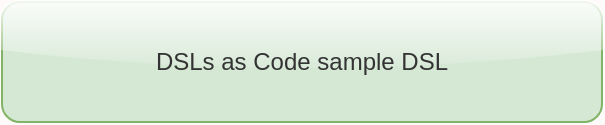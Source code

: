 <mxfile>
  <diagram id="gj7" name="In progress">
    <mxGraphModel dx="0" dy="0" background="#FFFAFA" grid="0" gridSize="10" guides="1" tooltips="1" connect="1" arrows="1" fold="1" page="1" pageScale="1" pageWidth="1169" pageHeight="827" math="0" shadow="0">
      <root>
        <mxCell id="page_root_gj7" parent="gj7"/>
        <mxCell id="node_root_gj7" parent="page_root_gj7"/>
        <mxCell id="gj7-2" value="DSLs as Code sample DSL" style="whiteSpace=wrap;html=1;rounded=1;glass=1;fillColor=#d5e8d4;strokeColor=#82b366;fontColor=#333333" vertex="1" parent="node_root_gj7">
          <mxGeometry x="10" y="10" width="300" height="60" as="geometry"/>
        </mxCell>
      </root>
    </mxGraphModel>
  </diagram>
  <diagram id="QnN" name="To Do">
    <mxGraphModel dx="0" dy="0" background="#FFFAFA" grid="0" gridSize="10" guides="1" tooltips="1" connect="1" arrows="1" fold="1" page="1" pageScale="1" pageWidth="1169" pageHeight="827" math="0" shadow="0">
      <root>
        <mxCell id="page_root_QnN" parent="QnN"/>
        <mxCell id="node_root_QnN" parent="page_root_QnN"/>
        <mxCell id="QnN-2" value="Add guideline documentation" style="whiteSpace=wrap;html=1;rounded=1;glass=1;fillColor=#dae8fc;strokeColor=#6c8ebf;fontColor=#333333" vertex="1" parent="node_root_QnN">
          <mxGeometry x="10" y="10" width="300" height="60" as="geometry"/>
        </mxCell>
        <mxCell id="QnN-3" value="Docs as Code sample DSL" style="whiteSpace=wrap;html=1;rounded=1;glass=1;fillColor=#dae8fc;strokeColor=#6c8ebf;fontColor=#333333" vertex="1" parent="node_root_QnN">
          <mxGeometry x="330" y="10" width="300" height="60" as="geometry"/>
        </mxCell>
        <mxCell id="QnN-4" value="Agent as Code sample DSL" style="whiteSpace=wrap;html=1;rounded=1;glass=1;fillColor=#dae8fc;strokeColor=#6c8ebf;fontColor=#333333" vertex="1" parent="node_root_QnN">
          <mxGeometry x="650" y="10" width="300" height="60" as="geometry"/>
        </mxCell>
        <mxCell id="QnN-5" value="Poly as Code sample DSL" style="whiteSpace=wrap;html=1;rounded=1;glass=1;fillColor=#dae8fc;strokeColor=#6c8ebf;fontColor=#333333" vertex="1" parent="node_root_QnN">
          <mxGeometry x="10" y="90" width="300" height="60" as="geometry"/>
        </mxCell>
        <mxCell id="QnN-6" value="Voice as Code sample DSL" style="whiteSpace=wrap;html=1;rounded=1;glass=1;fillColor=#dae8fc;strokeColor=#6c8ebf;fontColor=#333333" vertex="1" parent="node_root_QnN">
          <mxGeometry x="330" y="90" width="300" height="60" as="geometry"/>
        </mxCell>
        <mxCell id="QnN-7" value="Data as Code sample DSL" style="whiteSpace=wrap;html=1;rounded=1;glass=1;fillColor=#dae8fc;strokeColor=#6c8ebf;fontColor=#333333" vertex="1" parent="node_root_QnN">
          <mxGeometry x="650" y="90" width="300" height="60" as="geometry"/>
        </mxCell>
        <mxCell id="QnN-8" value="Chart Design as Code sample DSL" style="whiteSpace=wrap;html=1;rounded=1;glass=1;fillColor=#dae8fc;strokeColor=#6c8ebf;fontColor=#333333" vertex="1" parent="node_root_QnN">
          <mxGeometry x="10" y="170" width="300" height="60" as="geometry"/>
        </mxCell>
        <mxCell id="QnN-9" value="Video as Code sample DSL" style="whiteSpace=wrap;html=1;rounded=1;glass=1;fillColor=#dae8fc;strokeColor=#6c8ebf;fontColor=#333333" vertex="1" parent="node_root_QnN">
          <mxGeometry x="330" y="170" width="300" height="60" as="geometry"/>
        </mxCell>
        <mxCell id="QnN-10" value="Image as Code sample DSL" style="whiteSpace=wrap;html=1;rounded=1;glass=1;fillColor=#dae8fc;strokeColor=#6c8ebf;fontColor=#333333" vertex="1" parent="node_root_QnN">
          <mxGeometry x="650" y="170" width="300" height="60" as="geometry"/>
        </mxCell>
      </root>
    </mxGraphModel>
  </diagram>
  <diagram id="ym1" name="Done">
    <mxGraphModel dx="0" dy="0" background="#FFFAFA" grid="0" gridSize="10" guides="1" tooltips="1" connect="1" arrows="1" fold="1" page="1" pageScale="1" pageWidth="1169" pageHeight="827" math="0" shadow="0">
      <root>
        <mxCell id="page_root_ym1" parent="ym1"/>
        <mxCell id="node_root_ym1" parent="page_root_ym1"/>
        <mxCell id="ym1-2" value="Setup project with CI/CD, tests, linting, basic doumentation, semantic versioning" style="whiteSpace=wrap;html=1;rounded=1;glass=1;fillColor=#f8cecc;strokeColor=#b85450;fontColor=#333333" vertex="1" parent="node_root_ym1">
          <mxGeometry x="10" y="10" width="300" height="60" as="geometry"/>
        </mxCell>
      </root>
    </mxGraphModel>
  </diagram>
</mxfile>